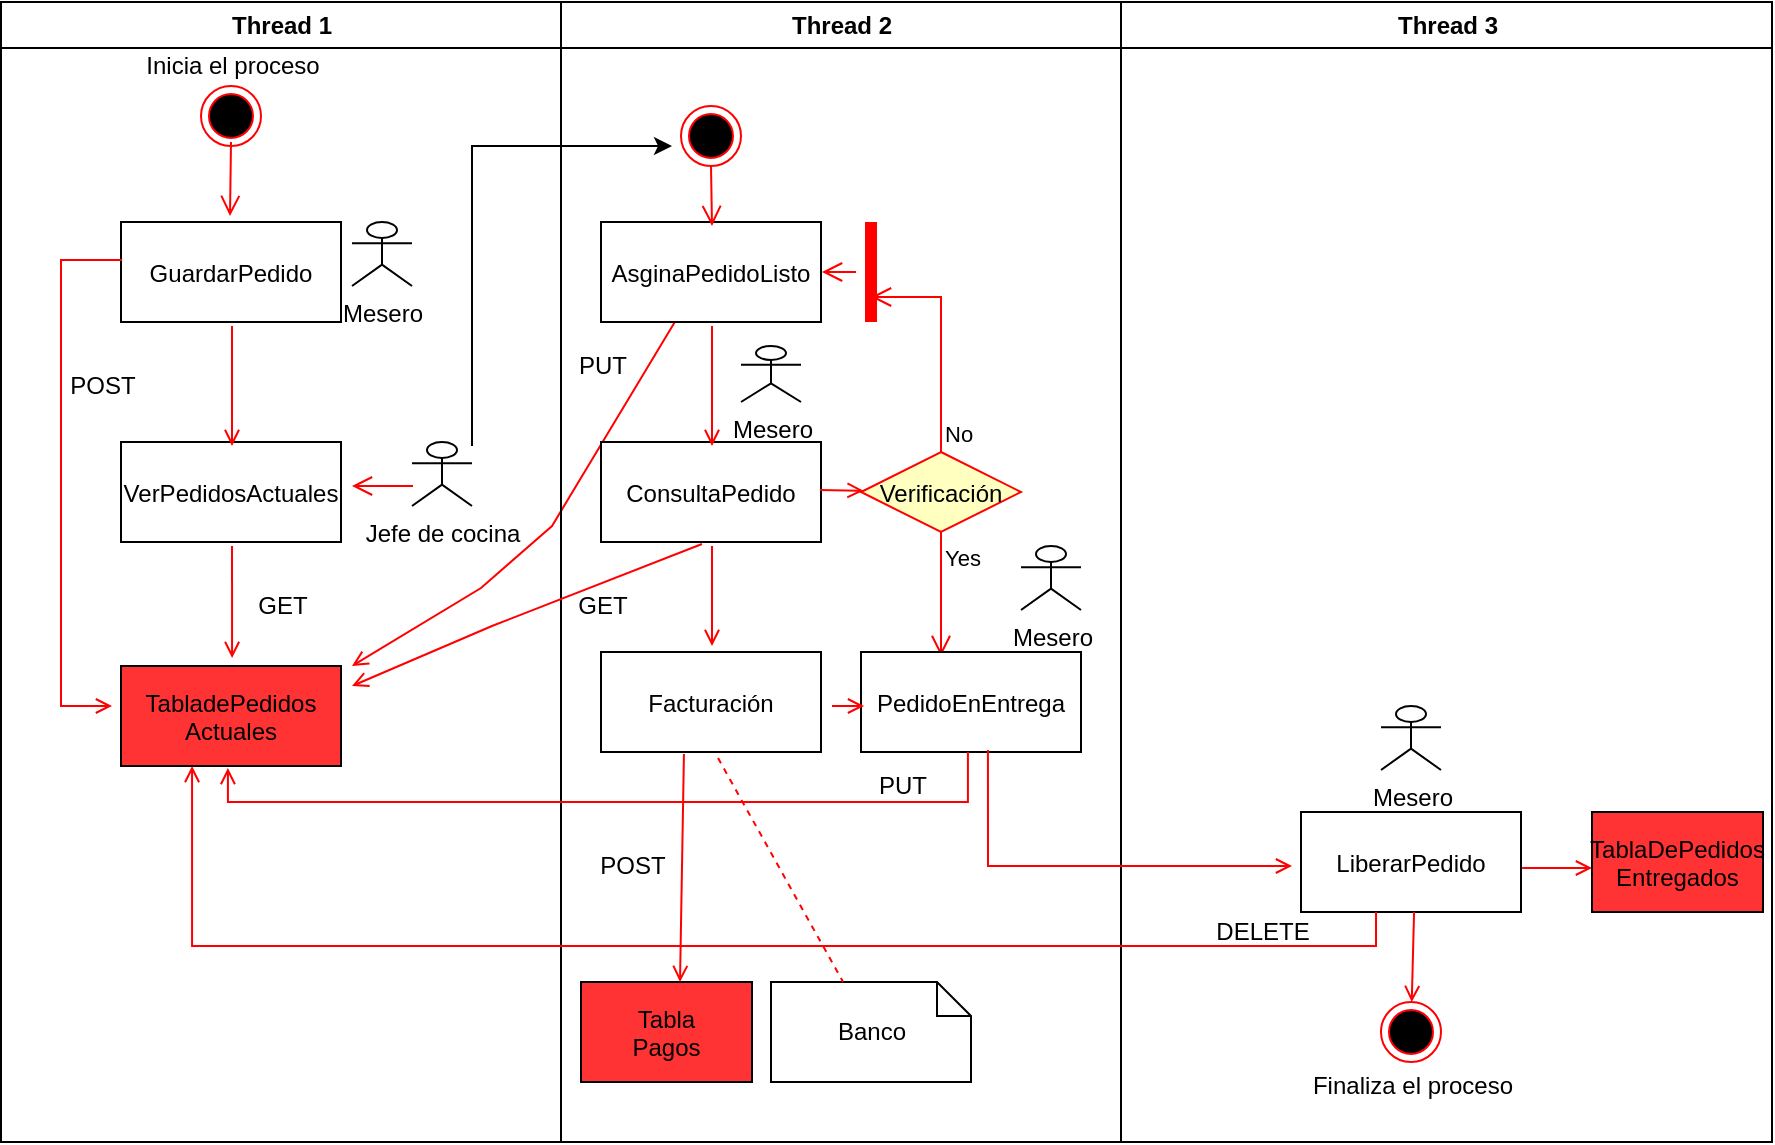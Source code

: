 <mxfile version="18.1.3" type="github">
  <diagram name="Page-1" id="e7e014a7-5840-1c2e-5031-d8a46d1fe8dd">
    <mxGraphModel dx="1108" dy="482" grid="1" gridSize="10" guides="1" tooltips="1" connect="1" arrows="1" fold="1" page="1" pageScale="1" pageWidth="1169" pageHeight="826" background="none" math="0" shadow="0">
      <root>
        <mxCell id="0" />
        <mxCell id="1" parent="0" />
        <mxCell id="2" value="Thread 1" style="swimlane;whiteSpace=wrap" parent="1" vertex="1">
          <mxGeometry x="164.5" y="128" width="280" height="570" as="geometry" />
        </mxCell>
        <object label="Mesero&lt;br&gt;" id="hcg0SQ3sUNdb5qGJilxw-41">
          <mxCell style="shape=umlActor;verticalLabelPosition=bottom;verticalAlign=top;html=1;outlineConnect=0;" vertex="1" parent="2">
            <mxGeometry x="175.5" y="110" width="30" height="32" as="geometry" />
          </mxCell>
        </object>
        <mxCell id="6" value="" style="edgeStyle=elbowEdgeStyle;elbow=horizontal;verticalAlign=bottom;endArrow=open;endSize=8;strokeColor=#FF0000;endFill=1;rounded=0;entryX=0.495;entryY=-0.06;entryDx=0;entryDy=0;entryPerimeter=0;" parent="2" target="7" edge="1">
          <mxGeometry x="100" y="40" as="geometry">
            <mxPoint x="115" y="110" as="targetPoint" />
            <mxPoint x="115" y="70" as="sourcePoint" />
          </mxGeometry>
        </mxCell>
        <mxCell id="7" value="GuardarPedido" style="" parent="2" vertex="1">
          <mxGeometry x="60" y="110" width="110" height="50" as="geometry" />
        </mxCell>
        <mxCell id="8" value="VerPedidosActuales" style="" parent="2" vertex="1">
          <mxGeometry x="60" y="220" width="110" height="50" as="geometry" />
        </mxCell>
        <mxCell id="9" value="" style="endArrow=open;strokeColor=#FF0000;endFill=1;rounded=0" parent="2" edge="1">
          <mxGeometry relative="1" as="geometry">
            <mxPoint x="115.5" y="162" as="sourcePoint" />
            <mxPoint x="115.5" y="222" as="targetPoint" />
          </mxGeometry>
        </mxCell>
        <mxCell id="10" value="TabladePedidos&#xa;Actuales" style="fillColor=#FF3333;" parent="2" vertex="1">
          <mxGeometry x="60" y="332" width="110" height="50" as="geometry" />
        </mxCell>
        <mxCell id="11" value="" style="endArrow=open;strokeColor=#FF0000;endFill=1;rounded=0;entryX=0.505;entryY=-0.08;entryDx=0;entryDy=0;entryPerimeter=0;" parent="2" target="10" edge="1">
          <mxGeometry relative="1" as="geometry">
            <mxPoint x="115.5" y="272" as="sourcePoint" />
            <mxPoint x="115.5" y="322" as="targetPoint" />
          </mxGeometry>
        </mxCell>
        <mxCell id="12" value="" style="edgeStyle=elbowEdgeStyle;elbow=horizontal;strokeColor=#FF0000;endArrow=open;endFill=1;rounded=0;exitX=0.005;exitY=0.38;exitDx=0;exitDy=0;exitPerimeter=0;" parent="2" source="7" edge="1">
          <mxGeometry width="100" height="100" relative="1" as="geometry">
            <mxPoint x="55.5" y="132" as="sourcePoint" />
            <mxPoint x="55.5" y="352" as="targetPoint" />
            <Array as="points">
              <mxPoint x="30" y="250" />
            </Array>
          </mxGeometry>
        </mxCell>
        <object label="Jefe de cocina" id="hcg0SQ3sUNdb5qGJilxw-42">
          <mxCell style="shape=umlActor;verticalLabelPosition=bottom;verticalAlign=top;html=1;outlineConnect=0;" vertex="1" parent="2">
            <mxGeometry x="205.5" y="220" width="30" height="32" as="geometry" />
          </mxCell>
        </object>
        <mxCell id="hcg0SQ3sUNdb5qGJilxw-43" value="" style="edgeStyle=elbowEdgeStyle;elbow=horizontal;verticalAlign=bottom;endArrow=open;endSize=8;strokeColor=#FF0000;endFill=1;rounded=0;" edge="1" parent="2">
          <mxGeometry x="26" y="-6" as="geometry">
            <mxPoint x="175.5" y="242" as="targetPoint" />
            <mxPoint x="185.5" y="242" as="sourcePoint" />
            <Array as="points">
              <mxPoint x="206" y="242" />
              <mxPoint x="226" y="162" />
            </Array>
          </mxGeometry>
        </mxCell>
        <mxCell id="hcg0SQ3sUNdb5qGJilxw-45" value="GET" style="text;html=1;align=center;verticalAlign=middle;resizable=0;points=[];autosize=1;strokeColor=none;fillColor=none;" vertex="1" parent="2">
          <mxGeometry x="120" y="292" width="40" height="20" as="geometry" />
        </mxCell>
        <mxCell id="hcg0SQ3sUNdb5qGJilxw-46" value="POST" style="text;html=1;align=center;verticalAlign=middle;resizable=0;points=[];autosize=1;strokeColor=none;fillColor=none;" vertex="1" parent="2">
          <mxGeometry x="25.5" y="182" width="50" height="20" as="geometry" />
        </mxCell>
        <mxCell id="hcg0SQ3sUNdb5qGJilxw-53" value="" style="endArrow=open;strokeColor=#FF0000;endFill=1;rounded=0;exitX=0.341;exitY=0.98;exitDx=0;exitDy=0;exitPerimeter=0;" edge="1" parent="2" source="15">
          <mxGeometry relative="1" as="geometry">
            <mxPoint x="335.5" y="172" as="sourcePoint" />
            <mxPoint x="175.5" y="332" as="targetPoint" />
            <Array as="points">
              <mxPoint x="275.5" y="262" />
              <mxPoint x="240" y="293" />
            </Array>
          </mxGeometry>
        </mxCell>
        <mxCell id="hcg0SQ3sUNdb5qGJilxw-77" value="" style="ellipse;shape=endState;fillColor=#000000;strokeColor=#ff0000" vertex="1" parent="2">
          <mxGeometry x="100" y="42" width="30" height="30" as="geometry" />
        </mxCell>
        <mxCell id="hcg0SQ3sUNdb5qGJilxw-78" value="Inicia el proceso" style="text;html=1;align=center;verticalAlign=middle;resizable=0;points=[];autosize=1;strokeColor=none;fillColor=none;" vertex="1" parent="2">
          <mxGeometry x="65" y="22" width="100" height="20" as="geometry" />
        </mxCell>
        <mxCell id="3" value="Thread 2" style="swimlane;whiteSpace=wrap" parent="1" vertex="1">
          <mxGeometry x="444.5" y="128" width="280" height="570" as="geometry" />
        </mxCell>
        <mxCell id="15" value="AsginaPedidoListo" style="" parent="3" vertex="1">
          <mxGeometry x="20" y="110" width="110" height="50" as="geometry" />
        </mxCell>
        <mxCell id="16" value="ConsultaPedido" style="" parent="3" vertex="1">
          <mxGeometry x="20" y="220" width="110" height="50" as="geometry" />
        </mxCell>
        <mxCell id="17" value="" style="endArrow=open;strokeColor=#FF0000;endFill=1;rounded=0" parent="3" edge="1">
          <mxGeometry relative="1" as="geometry">
            <mxPoint x="75.5" y="162" as="sourcePoint" />
            <mxPoint x="75.5" y="222" as="targetPoint" />
          </mxGeometry>
        </mxCell>
        <mxCell id="18" value="Facturación" style="" parent="3" vertex="1">
          <mxGeometry x="20" y="325" width="110" height="50" as="geometry" />
        </mxCell>
        <mxCell id="19" value="" style="endArrow=open;strokeColor=#FF0000;endFill=1;rounded=0" parent="3" edge="1">
          <mxGeometry relative="1" as="geometry">
            <mxPoint x="75.5" y="272" as="sourcePoint" />
            <mxPoint x="75.5" y="322" as="targetPoint" />
          </mxGeometry>
        </mxCell>
        <mxCell id="21" value="Verificación" style="rhombus;fillColor=#ffffc0;strokeColor=#ff0000;" parent="3" vertex="1">
          <mxGeometry x="150" y="225" width="80" height="40" as="geometry" />
        </mxCell>
        <mxCell id="22" value="No" style="edgeStyle=elbowEdgeStyle;elbow=horizontal;align=left;verticalAlign=bottom;endArrow=open;endSize=8;strokeColor=#FF0000;exitX=0.5;exitY=0;endFill=1;rounded=0;entryX=0.75;entryY=0.5;entryPerimeter=0" parent="3" source="21" target="25" edge="1">
          <mxGeometry x="-1" relative="1" as="geometry">
            <mxPoint x="160" y="150" as="targetPoint" />
            <Array as="points">
              <mxPoint x="190" y="180" />
            </Array>
          </mxGeometry>
        </mxCell>
        <mxCell id="23" value="Yes" style="edgeStyle=elbowEdgeStyle;elbow=horizontal;align=left;verticalAlign=top;endArrow=open;endSize=8;strokeColor=#FF0000;endFill=1;rounded=0;entryX=0.368;entryY=0.04;entryDx=0;entryDy=0;entryPerimeter=0;" parent="3" source="21" target="30" edge="1">
          <mxGeometry x="-1" relative="1" as="geometry">
            <mxPoint x="190" y="305" as="targetPoint" />
            <Array as="points">
              <mxPoint x="190" y="292" />
            </Array>
          </mxGeometry>
        </mxCell>
        <mxCell id="24" value="" style="endArrow=open;strokeColor=#FF0000;endFill=1;rounded=0;exitX=0.995;exitY=0.48;exitDx=0;exitDy=0;exitPerimeter=0;" parent="3" source="16" target="21" edge="1">
          <mxGeometry relative="1" as="geometry" />
        </mxCell>
        <mxCell id="25" value="" style="shape=line;strokeWidth=6;strokeColor=#ff0000;rotation=90" parent="3" vertex="1">
          <mxGeometry x="130" y="127.5" width="50" height="15" as="geometry" />
        </mxCell>
        <mxCell id="26" value="" style="edgeStyle=elbowEdgeStyle;elbow=horizontal;verticalAlign=bottom;endArrow=open;endSize=8;strokeColor=#FF0000;endFill=1;rounded=0" parent="3" source="25" edge="1">
          <mxGeometry x="130" y="90" as="geometry">
            <mxPoint x="130.5" y="135" as="targetPoint" />
          </mxGeometry>
        </mxCell>
        <mxCell id="30" value="PedidoEnEntrega" style="" parent="3" vertex="1">
          <mxGeometry x="150" y="325" width="110" height="50" as="geometry" />
        </mxCell>
        <mxCell id="31" value="Banco" style="shape=note;whiteSpace=wrap;size=17" parent="3" vertex="1">
          <mxGeometry x="105" y="490" width="100" height="50" as="geometry" />
        </mxCell>
        <mxCell id="32" value="" style="endArrow=none;strokeColor=#FF0000;endFill=0;rounded=0;dashed=1;exitX=0.532;exitY=1.06;exitDx=0;exitDy=0;exitPerimeter=0;" parent="3" source="18" target="31" edge="1">
          <mxGeometry relative="1" as="geometry" />
        </mxCell>
        <mxCell id="hcg0SQ3sUNdb5qGJilxw-51" value="GET" style="text;html=1;align=center;verticalAlign=middle;resizable=0;points=[];autosize=1;strokeColor=none;fillColor=none;" vertex="1" parent="3">
          <mxGeometry y="292" width="40" height="20" as="geometry" />
        </mxCell>
        <mxCell id="hcg0SQ3sUNdb5qGJilxw-52" value="PUT" style="text;html=1;align=center;verticalAlign=middle;resizable=0;points=[];autosize=1;strokeColor=none;fillColor=none;" vertex="1" parent="3">
          <mxGeometry y="172" width="40" height="20" as="geometry" />
        </mxCell>
        <mxCell id="hcg0SQ3sUNdb5qGJilxw-54" value="" style="ellipse;shape=endState;fillColor=#000000;strokeColor=#ff0000" vertex="1" parent="3">
          <mxGeometry x="60" y="52" width="30" height="30" as="geometry" />
        </mxCell>
        <mxCell id="hcg0SQ3sUNdb5qGJilxw-55" value="" style="edgeStyle=elbowEdgeStyle;elbow=horizontal;verticalAlign=bottom;endArrow=open;endSize=8;strokeColor=#FF0000;endFill=1;rounded=0;exitX=0.5;exitY=1;exitDx=0;exitDy=0;" edge="1" parent="3" source="hcg0SQ3sUNdb5qGJilxw-54">
          <mxGeometry x="-334.5" y="-78" as="geometry">
            <mxPoint x="75.5" y="112" as="targetPoint" />
            <mxPoint x="85.5" y="92" as="sourcePoint" />
          </mxGeometry>
        </mxCell>
        <mxCell id="hcg0SQ3sUNdb5qGJilxw-56" value="Tabla&#xa;Pagos" style="fillColor=#FF3333;" vertex="1" parent="3">
          <mxGeometry x="10" y="490" width="85.5" height="50" as="geometry" />
        </mxCell>
        <mxCell id="20" value="" style="endArrow=open;strokeColor=#FF0000;endFill=1;rounded=0;entryX=0.579;entryY=0;entryDx=0;entryDy=0;entryPerimeter=0;exitX=0.377;exitY=1.02;exitDx=0;exitDy=0;exitPerimeter=0;" parent="3" source="18" target="hcg0SQ3sUNdb5qGJilxw-56" edge="1">
          <mxGeometry relative="1" as="geometry">
            <mxPoint x="75.5" y="382" as="sourcePoint" />
            <mxPoint x="15.5" y="349" as="targetPoint" />
          </mxGeometry>
        </mxCell>
        <mxCell id="hcg0SQ3sUNdb5qGJilxw-58" value="POST" style="text;html=1;align=center;verticalAlign=middle;resizable=0;points=[];autosize=1;strokeColor=none;fillColor=none;" vertex="1" parent="3">
          <mxGeometry x="10" y="422" width="50" height="20" as="geometry" />
        </mxCell>
        <mxCell id="hcg0SQ3sUNdb5qGJilxw-60" value="" style="endArrow=open;strokeColor=#FF0000;endFill=1;rounded=0;entryX=0.014;entryY=0.54;entryDx=0;entryDy=0;entryPerimeter=0;" edge="1" parent="3" target="30">
          <mxGeometry relative="1" as="geometry">
            <mxPoint x="135.5" y="352" as="sourcePoint" />
            <mxPoint x="140.5" y="351" as="targetPoint" />
            <Array as="points">
              <mxPoint x="135.5" y="352" />
            </Array>
          </mxGeometry>
        </mxCell>
        <object label="Mesero&lt;br&gt;" id="hcg0SQ3sUNdb5qGJilxw-64">
          <mxCell style="shape=umlActor;verticalLabelPosition=bottom;verticalAlign=top;html=1;outlineConnect=0;" vertex="1" parent="3">
            <mxGeometry x="230" y="272" width="30" height="32" as="geometry" />
          </mxCell>
        </object>
        <object label="Mesero&lt;br&gt;" id="hcg0SQ3sUNdb5qGJilxw-70">
          <mxCell style="shape=umlActor;verticalLabelPosition=bottom;verticalAlign=top;html=1;outlineConnect=0;" vertex="1" parent="3">
            <mxGeometry x="90" y="172" width="30" height="28" as="geometry" />
          </mxCell>
        </object>
        <mxCell id="hcg0SQ3sUNdb5qGJilxw-63" value="PUT" style="text;html=1;align=center;verticalAlign=middle;resizable=0;points=[];autosize=1;strokeColor=none;fillColor=none;" vertex="1" parent="3">
          <mxGeometry x="150" y="382" width="40" height="20" as="geometry" />
        </mxCell>
        <mxCell id="4" value="Thread 3" style="swimlane;whiteSpace=wrap" parent="1" vertex="1">
          <mxGeometry x="724.5" y="128" width="325.5" height="570" as="geometry" />
        </mxCell>
        <mxCell id="33" value="LiberarPedido" style="" parent="4" vertex="1">
          <mxGeometry x="90" y="405" width="110" height="50" as="geometry" />
        </mxCell>
        <mxCell id="37" value="" style="edgeStyle=none;strokeColor=#FF0000;endArrow=open;endFill=1;rounded=0;exitX=0.577;exitY=0.98;exitDx=0;exitDy=0;exitPerimeter=0;" parent="4" edge="1" source="30">
          <mxGeometry width="100" height="100" relative="1" as="geometry">
            <mxPoint x="-64.5" y="382" as="sourcePoint" />
            <mxPoint x="85.5" y="432" as="targetPoint" />
            <Array as="points">
              <mxPoint x="-66.5" y="432" />
            </Array>
          </mxGeometry>
        </mxCell>
        <mxCell id="38" value="" style="ellipse;shape=endState;fillColor=#000000;strokeColor=#ff0000" parent="4" vertex="1">
          <mxGeometry x="130" y="500" width="30" height="30" as="geometry" />
        </mxCell>
        <mxCell id="39" value="" style="endArrow=open;strokeColor=#FF0000;endFill=1;rounded=0;exitX=0.514;exitY=1;exitDx=0;exitDy=0;exitPerimeter=0;" parent="4" source="33" target="38" edge="1">
          <mxGeometry relative="1" as="geometry">
            <mxPoint x="145.5" y="462" as="sourcePoint" />
          </mxGeometry>
        </mxCell>
        <object label="Mesero&lt;br&gt;" id="hcg0SQ3sUNdb5qGJilxw-71">
          <mxCell style="shape=umlActor;verticalLabelPosition=bottom;verticalAlign=top;html=1;outlineConnect=0;" vertex="1" parent="4">
            <mxGeometry x="130" y="352" width="30" height="32" as="geometry" />
          </mxCell>
        </object>
        <mxCell id="hcg0SQ3sUNdb5qGJilxw-76" value="DELETE" style="text;html=1;align=center;verticalAlign=middle;resizable=0;points=[];autosize=1;strokeColor=none;fillColor=none;" vertex="1" parent="4">
          <mxGeometry x="40.5" y="455" width="60" height="20" as="geometry" />
        </mxCell>
        <mxCell id="hcg0SQ3sUNdb5qGJilxw-80" value="Finaliza el proceso" style="text;html=1;align=center;verticalAlign=middle;resizable=0;points=[];autosize=1;strokeColor=none;fillColor=none;" vertex="1" parent="4">
          <mxGeometry x="85" y="532" width="120" height="20" as="geometry" />
        </mxCell>
        <mxCell id="hcg0SQ3sUNdb5qGJilxw-83" value="" style="edgeStyle=none;strokeColor=#FF0000;endArrow=open;endFill=1;rounded=0;exitX=1.005;exitY=0.56;exitDx=0;exitDy=0;exitPerimeter=0;" edge="1" parent="4" source="33">
          <mxGeometry width="100" height="100" relative="1" as="geometry">
            <mxPoint x="195.5" y="312" as="sourcePoint" />
            <mxPoint x="235.5" y="433" as="targetPoint" />
            <Array as="points" />
          </mxGeometry>
        </mxCell>
        <mxCell id="hcg0SQ3sUNdb5qGJilxw-84" value="TablaDePedidos&#xa;Entregados" style="fillColor=#FF3333;" vertex="1" parent="4">
          <mxGeometry x="235.5" y="405" width="85.5" height="50" as="geometry" />
        </mxCell>
        <mxCell id="hcg0SQ3sUNdb5qGJilxw-49" value="" style="endArrow=classic;html=1;rounded=0;" edge="1" parent="1">
          <mxGeometry width="50" height="50" relative="1" as="geometry">
            <mxPoint x="400" y="350" as="sourcePoint" />
            <mxPoint x="500" y="200" as="targetPoint" />
            <Array as="points">
              <mxPoint x="400" y="200" />
            </Array>
          </mxGeometry>
        </mxCell>
        <mxCell id="hcg0SQ3sUNdb5qGJilxw-50" value="" style="endArrow=open;strokeColor=#FF0000;endFill=1;rounded=0;exitX=0.459;exitY=1.02;exitDx=0;exitDy=0;exitPerimeter=0;" edge="1" parent="1" source="16">
          <mxGeometry relative="1" as="geometry">
            <mxPoint x="529.5" y="298" as="sourcePoint" />
            <mxPoint x="340" y="470" as="targetPoint" />
            <Array as="points">
              <mxPoint x="410" y="440" />
            </Array>
          </mxGeometry>
        </mxCell>
        <mxCell id="41" value="" style="edgeStyle=elbowEdgeStyle;elbow=horizontal;strokeColor=#FF0000;endArrow=open;endFill=1;rounded=0;exitX=0.486;exitY=1;exitDx=0;exitDy=0;exitPerimeter=0;entryX=0.486;entryY=1.02;entryDx=0;entryDy=0;entryPerimeter=0;" parent="1" source="30" target="10" edge="1">
          <mxGeometry width="100" height="100" relative="1" as="geometry">
            <mxPoint x="640" y="510" as="sourcePoint" />
            <mxPoint x="280" y="546" as="targetPoint" />
            <Array as="points">
              <mxPoint x="639.5" y="528" />
            </Array>
          </mxGeometry>
        </mxCell>
        <mxCell id="hcg0SQ3sUNdb5qGJilxw-73" value="" style="edgeStyle=elbowEdgeStyle;elbow=horizontal;strokeColor=#FF0000;endArrow=open;endFill=1;rounded=0;exitX=0.341;exitY=1;exitDx=0;exitDy=0;exitPerimeter=0;entryX=0.323;entryY=1;entryDx=0;entryDy=0;entryPerimeter=0;" edge="1" parent="1" source="33" target="10">
          <mxGeometry width="100" height="100" relative="1" as="geometry">
            <mxPoint x="870" y="590" as="sourcePoint" />
            <mxPoint x="260" y="570" as="targetPoint" />
            <Array as="points">
              <mxPoint x="550" y="600" />
            </Array>
          </mxGeometry>
        </mxCell>
      </root>
    </mxGraphModel>
  </diagram>
</mxfile>
